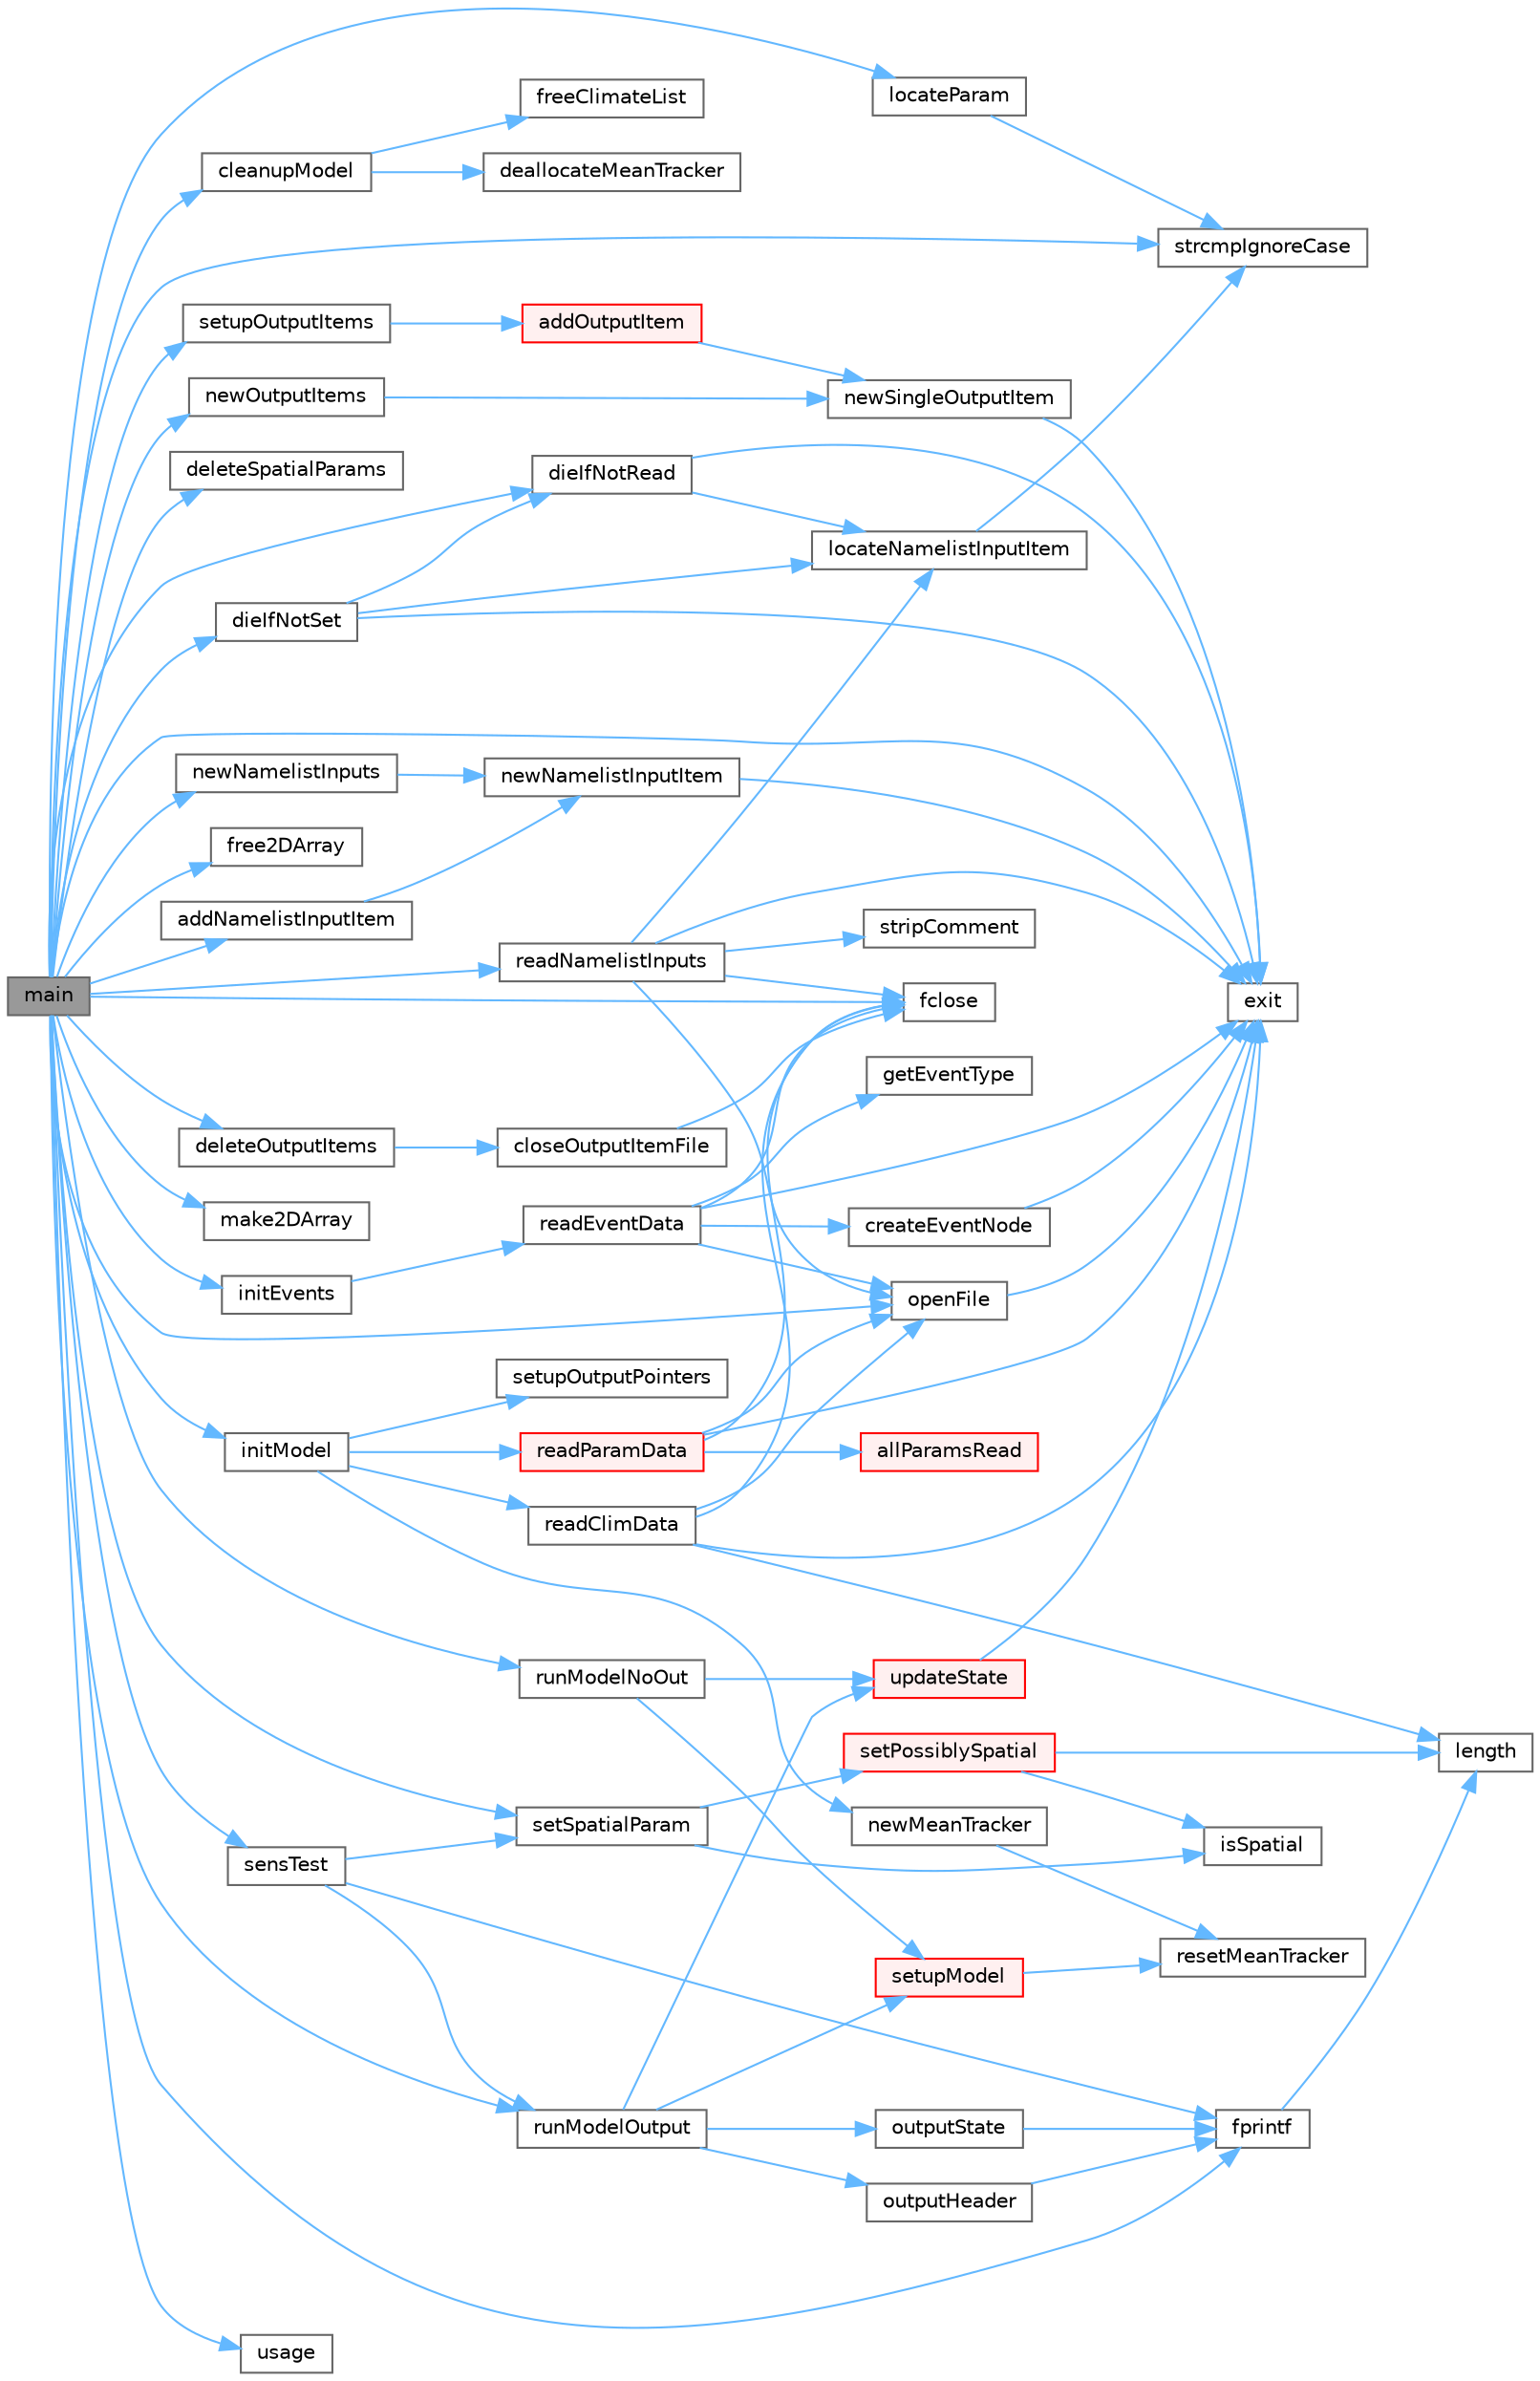 digraph "main"
{
 // LATEX_PDF_SIZE
  bgcolor="transparent";
  edge [fontname=Helvetica,fontsize=10,labelfontname=Helvetica,labelfontsize=10];
  node [fontname=Helvetica,fontsize=10,shape=box,height=0.2,width=0.4];
  rankdir="LR";
  Node1 [id="Node000001",label="main",height=0.2,width=0.4,color="gray40", fillcolor="grey60", style="filled", fontcolor="black",tooltip=" "];
  Node1 -> Node2 [id="edge88_Node000001_Node000002",color="steelblue1",style="solid",tooltip=" "];
  Node2 [id="Node000002",label="addNamelistInputItem",height=0.2,width=0.4,color="grey40", fillcolor="white", style="filled",URL="$de/d51/namelist_input_8c.html#ad016a2850c4d6d86e1bf8e1291846844",tooltip=" "];
  Node2 -> Node3 [id="edge89_Node000002_Node000003",color="steelblue1",style="solid",tooltip=" "];
  Node3 [id="Node000003",label="newNamelistInputItem",height=0.2,width=0.4,color="grey40", fillcolor="white", style="filled",URL="$de/d51/namelist_input_8c.html#acb2ba057fb8ca7fafc5fc8fae20a0fed",tooltip=" "];
  Node3 -> Node4 [id="edge90_Node000003_Node000004",color="steelblue1",style="solid",tooltip=" "];
  Node4 [id="Node000004",label="exit",height=0.2,width=0.4,color="grey40", fillcolor="white", style="filled",URL="$da/d39/exit_handler_8c.html#a7b17e5913b7dff48eec9ba3976ccfd3c",tooltip=" "];
  Node1 -> Node5 [id="edge91_Node000001_Node000005",color="steelblue1",style="solid",tooltip=" "];
  Node5 [id="Node000005",label="cleanupModel",height=0.2,width=0.4,color="grey40", fillcolor="white", style="filled",URL="$d7/d63/sipnetv_jan2007_8c.html#a08ec54c820e36b47473164178295a1a8",tooltip=" "];
  Node5 -> Node6 [id="edge92_Node000005_Node000006",color="steelblue1",style="solid",tooltip=" "];
  Node6 [id="Node000006",label="deallocateMeanTracker",height=0.2,width=0.4,color="grey40", fillcolor="white", style="filled",URL="$d5/d1f/runmean_8c.html#ac19d52df9855de7455e094c7d9b11e79",tooltip=" "];
  Node5 -> Node7 [id="edge93_Node000005_Node000007",color="steelblue1",style="solid",tooltip=" "];
  Node7 [id="Node000007",label="freeClimateList",height=0.2,width=0.4,color="grey40", fillcolor="white", style="filled",URL="$d7/d63/sipnetv_jan2007_8c.html#ab780d817ab18239d11a00ce186690aac",tooltip=" "];
  Node1 -> Node8 [id="edge94_Node000001_Node000008",color="steelblue1",style="solid",tooltip=" "];
  Node8 [id="Node000008",label="deleteOutputItems",height=0.2,width=0.4,color="grey40", fillcolor="white", style="filled",URL="$dd/d66/output_items_8c.html#a374d66f4329d8e3f3973fcc3e06850d2",tooltip=" "];
  Node8 -> Node9 [id="edge95_Node000008_Node000009",color="steelblue1",style="solid",tooltip=" "];
  Node9 [id="Node000009",label="closeOutputItemFile",height=0.2,width=0.4,color="grey40", fillcolor="white", style="filled",URL="$dd/d66/output_items_8c.html#a8ec899fb3e0b216b4f5a01aaf8232c9a",tooltip=" "];
  Node9 -> Node10 [id="edge96_Node000009_Node000010",color="steelblue1",style="solid",tooltip=" "];
  Node10 [id="Node000010",label="fclose",height=0.2,width=0.4,color="grey40", fillcolor="white", style="filled",URL="$de/d55/preprocess_2climsteps_8m.html#a09890cf585bffdc75d5810e054f62779",tooltip=" "];
  Node1 -> Node11 [id="edge97_Node000001_Node000011",color="steelblue1",style="solid",tooltip=" "];
  Node11 [id="Node000011",label="deleteSpatialParams",height=0.2,width=0.4,color="grey40", fillcolor="white", style="filled",URL="$d7/dd8/_s_i_p_n_e_topts_in_2spatial_params_8c.html#a404edabdefb1ee943ba2b58f9c0dac37",tooltip=" "];
  Node1 -> Node12 [id="edge98_Node000001_Node000012",color="steelblue1",style="solid",tooltip=" "];
  Node12 [id="Node000012",label="dieIfNotRead",height=0.2,width=0.4,color="grey40", fillcolor="white", style="filled",URL="$de/d51/namelist_input_8c.html#ab1d47aa92c7e147232c807e5398f71b2",tooltip=" "];
  Node12 -> Node4 [id="edge99_Node000012_Node000004",color="steelblue1",style="solid",tooltip=" "];
  Node12 -> Node13 [id="edge100_Node000012_Node000013",color="steelblue1",style="solid",tooltip=" "];
  Node13 [id="Node000013",label="locateNamelistInputItem",height=0.2,width=0.4,color="grey40", fillcolor="white", style="filled",URL="$de/d51/namelist_input_8c.html#a1760d913193d3c293fc6151bb823a2f2",tooltip=" "];
  Node13 -> Node14 [id="edge101_Node000013_Node000014",color="steelblue1",style="solid",tooltip=" "];
  Node14 [id="Node000014",label="strcmpIgnoreCase",height=0.2,width=0.4,color="grey40", fillcolor="white", style="filled",URL="$de/df1/util_8c.html#a46c453b73f4e8cd62264e4bfe8b6ae05",tooltip=" "];
  Node1 -> Node15 [id="edge102_Node000001_Node000015",color="steelblue1",style="solid",tooltip=" "];
  Node15 [id="Node000015",label="dieIfNotSet",height=0.2,width=0.4,color="grey40", fillcolor="white", style="filled",URL="$de/d51/namelist_input_8c.html#a772ff58a00c37e6ab6deb3adf4c80961",tooltip=" "];
  Node15 -> Node12 [id="edge103_Node000015_Node000012",color="steelblue1",style="solid",tooltip=" "];
  Node15 -> Node4 [id="edge104_Node000015_Node000004",color="steelblue1",style="solid",tooltip=" "];
  Node15 -> Node13 [id="edge105_Node000015_Node000013",color="steelblue1",style="solid",tooltip=" "];
  Node1 -> Node4 [id="edge106_Node000001_Node000004",color="steelblue1",style="solid",tooltip=" "];
  Node1 -> Node10 [id="edge107_Node000001_Node000010",color="steelblue1",style="solid",tooltip=" "];
  Node1 -> Node16 [id="edge108_Node000001_Node000016",color="steelblue1",style="solid",tooltip=" "];
  Node16 [id="Node000016",label="fprintf",height=0.2,width=0.4,color="grey40", fillcolor="white", style="filled",URL="$db/d38/splitdata_8m.html#a1b55763cc205d6b6f157eefb24e20e4c",tooltip=" "];
  Node16 -> Node17 [id="edge109_Node000016_Node000017",color="steelblue1",style="solid",tooltip=" "];
  Node17 [id="Node000017",label="length",height=0.2,width=0.4,color="grey40", fillcolor="white", style="filled",URL="$d9/dce/daylen_8m.html#a86e0024c249e4a09333409ec56451e1e",tooltip=" "];
  Node1 -> Node18 [id="edge110_Node000001_Node000018",color="steelblue1",style="solid",tooltip=" "];
  Node18 [id="Node000018",label="free2DArray",height=0.2,width=0.4,color="grey40", fillcolor="white", style="filled",URL="$d9/dae/_s_i_p_n_e_topts_in_2util_8c.html#a7611ac8af983ccdaaadddb7de7b53c2b",tooltip=" "];
  Node1 -> Node19 [id="edge111_Node000001_Node000019",color="steelblue1",style="solid",tooltip=" "];
  Node19 [id="Node000019",label="initEvents",height=0.2,width=0.4,color="grey40", fillcolor="white", style="filled",URL="$dd/d09/sipnet_8c.html#ad1341f3c91e77edfdb22320c7ba3ee77",tooltip=" "];
  Node19 -> Node20 [id="edge112_Node000019_Node000020",color="steelblue1",style="solid",tooltip=" "];
  Node20 [id="Node000020",label="readEventData",height=0.2,width=0.4,color="grey40", fillcolor="white", style="filled",URL="$de/deb/events_8c.html#a23276d1145e6335ce7579bbbd6c27404",tooltip=" "];
  Node20 -> Node21 [id="edge113_Node000020_Node000021",color="steelblue1",style="solid",tooltip=" "];
  Node21 [id="Node000021",label="createEventNode",height=0.2,width=0.4,color="grey40", fillcolor="white", style="filled",URL="$de/deb/events_8c.html#a3145169f83f9dc878adef2f12da419af",tooltip=" "];
  Node21 -> Node4 [id="edge114_Node000021_Node000004",color="steelblue1",style="solid",tooltip=" "];
  Node20 -> Node4 [id="edge115_Node000020_Node000004",color="steelblue1",style="solid",tooltip=" "];
  Node20 -> Node10 [id="edge116_Node000020_Node000010",color="steelblue1",style="solid",tooltip=" "];
  Node20 -> Node22 [id="edge117_Node000020_Node000022",color="steelblue1",style="solid",tooltip=" "];
  Node22 [id="Node000022",label="getEventType",height=0.2,width=0.4,color="grey40", fillcolor="white", style="filled",URL="$de/deb/events_8c.html#a4314c765f6bbd615a94286919f475f41",tooltip=" "];
  Node20 -> Node23 [id="edge118_Node000020_Node000023",color="steelblue1",style="solid",tooltip=" "];
  Node23 [id="Node000023",label="openFile",height=0.2,width=0.4,color="grey40", fillcolor="white", style="filled",URL="$d9/d0c/bintotxt_8c.html#a043eed78149456a0cf4a77a71a6e340b",tooltip=" "];
  Node23 -> Node4 [id="edge119_Node000023_Node000004",color="steelblue1",style="solid",tooltip=" "];
  Node1 -> Node24 [id="edge120_Node000001_Node000024",color="steelblue1",style="solid",tooltip=" "];
  Node24 [id="Node000024",label="initModel",height=0.2,width=0.4,color="grey40", fillcolor="white", style="filled",URL="$d7/d63/sipnetv_jan2007_8c.html#aab8396814fda2fdceeb284a7dca28fae",tooltip=" "];
  Node24 -> Node25 [id="edge121_Node000024_Node000025",color="steelblue1",style="solid",tooltip=" "];
  Node25 [id="Node000025",label="newMeanTracker",height=0.2,width=0.4,color="grey40", fillcolor="white", style="filled",URL="$d5/d1f/runmean_8c.html#a05982cf71148e3b1c4d8a2a14e0c93ab",tooltip=" "];
  Node25 -> Node26 [id="edge122_Node000025_Node000026",color="steelblue1",style="solid",tooltip=" "];
  Node26 [id="Node000026",label="resetMeanTracker",height=0.2,width=0.4,color="grey40", fillcolor="white", style="filled",URL="$d5/d1f/runmean_8c.html#aafa097eaf82986761f1920d2a1ed2457",tooltip=" "];
  Node24 -> Node27 [id="edge123_Node000024_Node000027",color="steelblue1",style="solid",tooltip=" "];
  Node27 [id="Node000027",label="readClimData",height=0.2,width=0.4,color="grey40", fillcolor="white", style="filled",URL="$d7/d63/sipnetv_jan2007_8c.html#a7f73f9d495f52b35feaaaf9a471370ae",tooltip=" "];
  Node27 -> Node4 [id="edge124_Node000027_Node000004",color="steelblue1",style="solid",tooltip=" "];
  Node27 -> Node10 [id="edge125_Node000027_Node000010",color="steelblue1",style="solid",tooltip=" "];
  Node27 -> Node17 [id="edge126_Node000027_Node000017",color="steelblue1",style="solid",tooltip=" "];
  Node27 -> Node23 [id="edge127_Node000027_Node000023",color="steelblue1",style="solid",tooltip=" "];
  Node24 -> Node28 [id="edge128_Node000024_Node000028",color="steelblue1",style="solid",tooltip=" "];
  Node28 [id="Node000028",label="readParamData",height=0.2,width=0.4,color="red", fillcolor="#FFF0F0", style="filled",URL="$d7/d63/sipnetv_jan2007_8c.html#a28969b6887eee8f92820233b3738e879",tooltip=" "];
  Node28 -> Node29 [id="edge129_Node000028_Node000029",color="steelblue1",style="solid",tooltip=" "];
  Node29 [id="Node000029",label="allParamsRead",height=0.2,width=0.4,color="red", fillcolor="#FFF0F0", style="filled",URL="$d7/dd8/_s_i_p_n_e_topts_in_2spatial_params_8c.html#a418ef292091eb3db947671cd7306aea4",tooltip=" "];
  Node28 -> Node4 [id="edge130_Node000028_Node000004",color="steelblue1",style="solid",tooltip=" "];
  Node28 -> Node10 [id="edge131_Node000028_Node000010",color="steelblue1",style="solid",tooltip=" "];
  Node28 -> Node23 [id="edge132_Node000028_Node000023",color="steelblue1",style="solid",tooltip=" "];
  Node24 -> Node34 [id="edge133_Node000024_Node000034",color="steelblue1",style="solid",tooltip=" "];
  Node34 [id="Node000034",label="setupOutputPointers",height=0.2,width=0.4,color="grey40", fillcolor="white", style="filled",URL="$d7/d63/sipnetv_jan2007_8c.html#a71bf09e1fcb91e2c9943759635f763f0",tooltip=" "];
  Node1 -> Node35 [id="edge134_Node000001_Node000035",color="steelblue1",style="solid",tooltip=" "];
  Node35 [id="Node000035",label="locateParam",height=0.2,width=0.4,color="grey40", fillcolor="white", style="filled",URL="$dd/dda/spatial_params_8c.html#a2a4b342160164bbdc0fbca380e77388e",tooltip=" "];
  Node35 -> Node14 [id="edge135_Node000035_Node000014",color="steelblue1",style="solid",tooltip=" "];
  Node1 -> Node36 [id="edge136_Node000001_Node000036",color="steelblue1",style="solid",tooltip=" "];
  Node36 [id="Node000036",label="make2DArray",height=0.2,width=0.4,color="grey40", fillcolor="white", style="filled",URL="$d9/dae/_s_i_p_n_e_topts_in_2util_8c.html#acfd51a4f4e38b658d40ac54b748a9b49",tooltip=" "];
  Node1 -> Node37 [id="edge137_Node000001_Node000037",color="steelblue1",style="solid",tooltip=" "];
  Node37 [id="Node000037",label="newNamelistInputs",height=0.2,width=0.4,color="grey40", fillcolor="white", style="filled",URL="$de/d51/namelist_input_8c.html#a42f2f5ee62e3578da51384bd2e57905c",tooltip=" "];
  Node37 -> Node3 [id="edge138_Node000037_Node000003",color="steelblue1",style="solid",tooltip=" "];
  Node1 -> Node38 [id="edge139_Node000001_Node000038",color="steelblue1",style="solid",tooltip=" "];
  Node38 [id="Node000038",label="newOutputItems",height=0.2,width=0.4,color="grey40", fillcolor="white", style="filled",URL="$dd/d66/output_items_8c.html#af48aa4e86a751aa76c9a108ffa5a1858",tooltip=" "];
  Node38 -> Node39 [id="edge140_Node000038_Node000039",color="steelblue1",style="solid",tooltip=" "];
  Node39 [id="Node000039",label="newSingleOutputItem",height=0.2,width=0.4,color="grey40", fillcolor="white", style="filled",URL="$dd/d66/output_items_8c.html#af6f19a742a9ffe4e26766e24b1cc8bbe",tooltip=" "];
  Node39 -> Node4 [id="edge141_Node000039_Node000004",color="steelblue1",style="solid",tooltip=" "];
  Node1 -> Node23 [id="edge142_Node000001_Node000023",color="steelblue1",style="solid",tooltip=" "];
  Node1 -> Node40 [id="edge143_Node000001_Node000040",color="steelblue1",style="solid",tooltip=" "];
  Node40 [id="Node000040",label="readNamelistInputs",height=0.2,width=0.4,color="grey40", fillcolor="white", style="filled",URL="$de/d51/namelist_input_8c.html#aaa1a0ee6f8039a9093a037dabd221f02",tooltip=" "];
  Node40 -> Node4 [id="edge144_Node000040_Node000004",color="steelblue1",style="solid",tooltip=" "];
  Node40 -> Node10 [id="edge145_Node000040_Node000010",color="steelblue1",style="solid",tooltip=" "];
  Node40 -> Node13 [id="edge146_Node000040_Node000013",color="steelblue1",style="solid",tooltip=" "];
  Node40 -> Node23 [id="edge147_Node000040_Node000023",color="steelblue1",style="solid",tooltip=" "];
  Node40 -> Node41 [id="edge148_Node000040_Node000041",color="steelblue1",style="solid",tooltip=" "];
  Node41 [id="Node000041",label="stripComment",height=0.2,width=0.4,color="grey40", fillcolor="white", style="filled",URL="$de/df1/util_8c.html#ab343ccfdac6191045fced6c36c0143f4",tooltip=" "];
  Node1 -> Node42 [id="edge149_Node000001_Node000042",color="steelblue1",style="solid",tooltip=" "];
  Node42 [id="Node000042",label="runModelNoOut",height=0.2,width=0.4,color="grey40", fillcolor="white", style="filled",URL="$d7/d63/sipnetv_jan2007_8c.html#a2ac1d1cf6a1203f72d581617a9618026",tooltip=" "];
  Node42 -> Node43 [id="edge150_Node000042_Node000043",color="steelblue1",style="solid",tooltip=" "];
  Node43 [id="Node000043",label="setupModel",height=0.2,width=0.4,color="red", fillcolor="#FFF0F0", style="filled",URL="$d7/d63/sipnetv_jan2007_8c.html#a0efad227d8e097ade293ef92ec87b26e",tooltip=" "];
  Node43 -> Node26 [id="edge151_Node000043_Node000026",color="steelblue1",style="solid",tooltip=" "];
  Node42 -> Node52 [id="edge152_Node000042_Node000052",color="steelblue1",style="solid",tooltip=" "];
  Node52 [id="Node000052",label="updateState",height=0.2,width=0.4,color="red", fillcolor="#FFF0F0", style="filled",URL="$d7/d63/sipnetv_jan2007_8c.html#aa5dabf4a89c5e3410a829e6a3d042c1f",tooltip=" "];
  Node52 -> Node4 [id="edge153_Node000052_Node000004",color="steelblue1",style="solid",tooltip=" "];
  Node1 -> Node76 [id="edge154_Node000001_Node000076",color="steelblue1",style="solid",tooltip=" "];
  Node76 [id="Node000076",label="runModelOutput",height=0.2,width=0.4,color="grey40", fillcolor="white", style="filled",URL="$d7/d63/sipnetv_jan2007_8c.html#acf0244732d4eadad6cd97f0ee7e61fbe",tooltip=" "];
  Node76 -> Node77 [id="edge155_Node000076_Node000077",color="steelblue1",style="solid",tooltip=" "];
  Node77 [id="Node000077",label="outputHeader",height=0.2,width=0.4,color="grey40", fillcolor="white", style="filled",URL="$d7/d63/sipnetv_jan2007_8c.html#afe7a3ea0ba3ae1f21f777e75be954d88",tooltip=" "];
  Node77 -> Node16 [id="edge156_Node000077_Node000016",color="steelblue1",style="solid",tooltip=" "];
  Node76 -> Node78 [id="edge157_Node000076_Node000078",color="steelblue1",style="solid",tooltip=" "];
  Node78 [id="Node000078",label="outputState",height=0.2,width=0.4,color="grey40", fillcolor="white", style="filled",URL="$d7/d63/sipnetv_jan2007_8c.html#aafb7702a7e224d9e8402df7a2ca700b3",tooltip=" "];
  Node78 -> Node16 [id="edge158_Node000078_Node000016",color="steelblue1",style="solid",tooltip=" "];
  Node76 -> Node43 [id="edge159_Node000076_Node000043",color="steelblue1",style="solid",tooltip=" "];
  Node76 -> Node52 [id="edge160_Node000076_Node000052",color="steelblue1",style="solid",tooltip=" "];
  Node1 -> Node79 [id="edge161_Node000001_Node000079",color="steelblue1",style="solid",tooltip=" "];
  Node79 [id="Node000079",label="sensTest",height=0.2,width=0.4,color="grey40", fillcolor="white", style="filled",URL="$d7/d63/sipnetv_jan2007_8c.html#a581c8a6619c678370bae24de1cc9b502",tooltip=" "];
  Node79 -> Node16 [id="edge162_Node000079_Node000016",color="steelblue1",style="solid",tooltip=" "];
  Node79 -> Node76 [id="edge163_Node000079_Node000076",color="steelblue1",style="solid",tooltip=" "];
  Node79 -> Node80 [id="edge164_Node000079_Node000080",color="steelblue1",style="solid",tooltip=" "];
  Node80 [id="Node000080",label="setSpatialParam",height=0.2,width=0.4,color="grey40", fillcolor="white", style="filled",URL="$d7/dd8/_s_i_p_n_e_topts_in_2spatial_params_8c.html#a16ba110c016f1bf915e2cb39aa044b96",tooltip=" "];
  Node80 -> Node51 [id="edge165_Node000080_Node000051",color="steelblue1",style="solid",tooltip=" "];
  Node51 [id="Node000051",label="isSpatial",height=0.2,width=0.4,color="grey40", fillcolor="white", style="filled",URL="$d7/dd8/_s_i_p_n_e_topts_in_2spatial_params_8c.html#ae99fa2266ffe4ed506690f3cf382e26e",tooltip=" "];
  Node80 -> Node81 [id="edge166_Node000080_Node000081",color="steelblue1",style="solid",tooltip=" "];
  Node81 [id="Node000081",label="setPossiblySpatial",height=0.2,width=0.4,color="red", fillcolor="#FFF0F0", style="filled",URL="$d7/dd8/_s_i_p_n_e_topts_in_2spatial_params_8c.html#a6408e0394af508aa2c48021b712a2bdd",tooltip=" "];
  Node81 -> Node51 [id="edge167_Node000081_Node000051",color="steelblue1",style="solid",tooltip=" "];
  Node81 -> Node17 [id="edge168_Node000081_Node000017",color="steelblue1",style="solid",tooltip=" "];
  Node1 -> Node80 [id="edge169_Node000001_Node000080",color="steelblue1",style="solid",tooltip=" "];
  Node1 -> Node83 [id="edge170_Node000001_Node000083",color="steelblue1",style="solid",tooltip=" "];
  Node83 [id="Node000083",label="setupOutputItems",height=0.2,width=0.4,color="grey40", fillcolor="white", style="filled",URL="$dd/d09/sipnet_8c.html#af9ce545d20f3285ad314db7ce52ee054",tooltip=" "];
  Node83 -> Node84 [id="edge171_Node000083_Node000084",color="steelblue1",style="solid",tooltip=" "];
  Node84 [id="Node000084",label="addOutputItem",height=0.2,width=0.4,color="red", fillcolor="#FFF0F0", style="filled",URL="$dd/d66/output_items_8c.html#aae7d85779ed17e486430634c3d4b84b6",tooltip=" "];
  Node84 -> Node39 [id="edge172_Node000084_Node000039",color="steelblue1",style="solid",tooltip=" "];
  Node1 -> Node14 [id="edge173_Node000001_Node000014",color="steelblue1",style="solid",tooltip=" "];
  Node1 -> Node86 [id="edge174_Node000001_Node000086",color="steelblue1",style="solid",tooltip=" "];
  Node86 [id="Node000086",label="usage",height=0.2,width=0.4,color="grey40", fillcolor="white", style="filled",URL="$d9/ddf/frontend_8c.html#af3fc073cbe5282a8dcb2a1380512b3e8",tooltip=" "];
}
